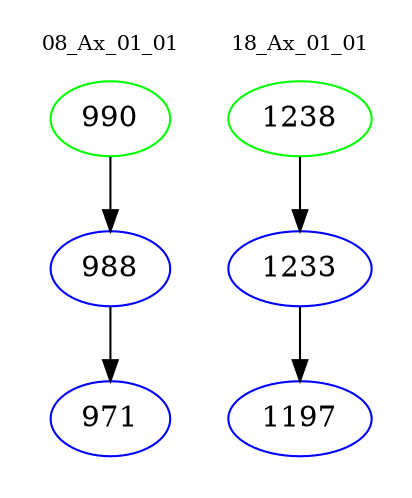 digraph{
subgraph cluster_0 {
color = white
label = "08_Ax_01_01";
fontsize=10;
T0_990 [label="990", color="green"]
T0_990 -> T0_988 [color="black"]
T0_988 [label="988", color="blue"]
T0_988 -> T0_971 [color="black"]
T0_971 [label="971", color="blue"]
}
subgraph cluster_1 {
color = white
label = "18_Ax_01_01";
fontsize=10;
T1_1238 [label="1238", color="green"]
T1_1238 -> T1_1233 [color="black"]
T1_1233 [label="1233", color="blue"]
T1_1233 -> T1_1197 [color="black"]
T1_1197 [label="1197", color="blue"]
}
}
